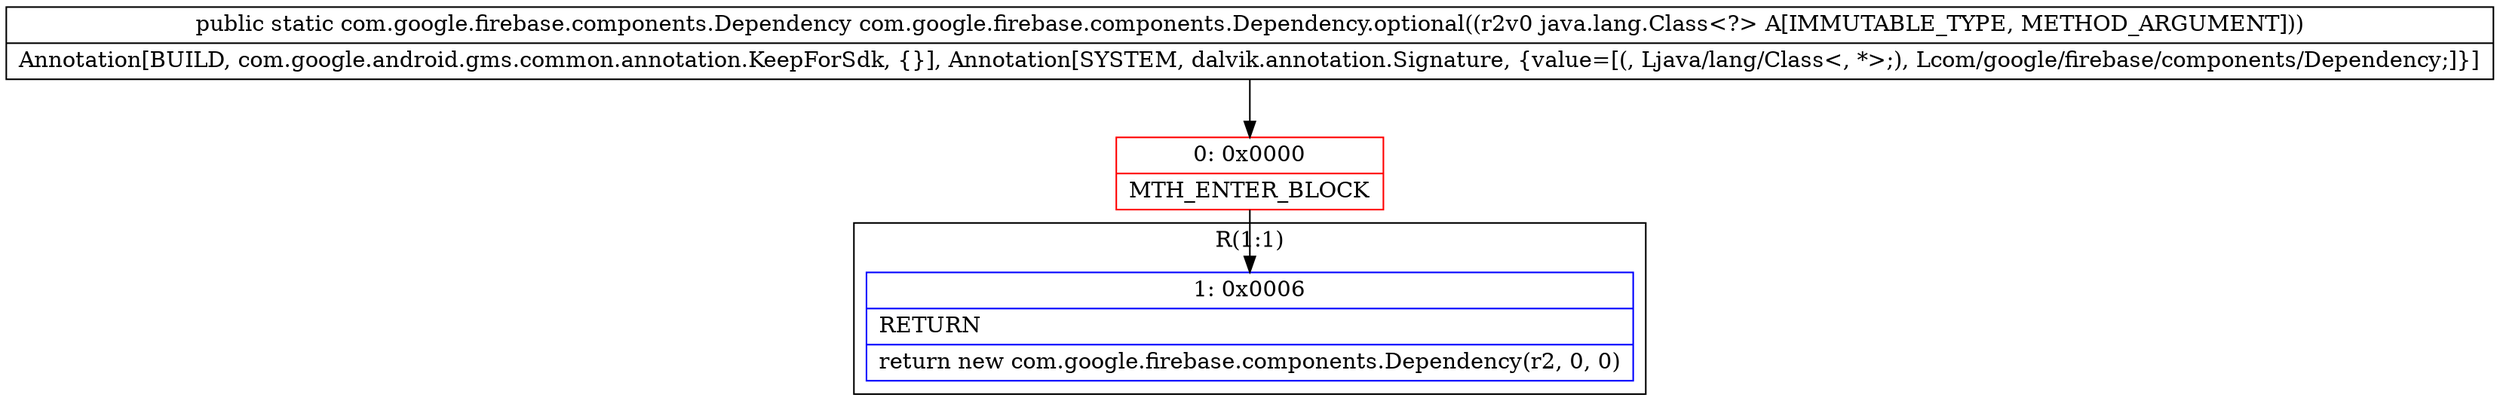 digraph "CFG forcom.google.firebase.components.Dependency.optional(Ljava\/lang\/Class;)Lcom\/google\/firebase\/components\/Dependency;" {
subgraph cluster_Region_174243029 {
label = "R(1:1)";
node [shape=record,color=blue];
Node_1 [shape=record,label="{1\:\ 0x0006|RETURN\l|return new com.google.firebase.components.Dependency(r2, 0, 0)\l}"];
}
Node_0 [shape=record,color=red,label="{0\:\ 0x0000|MTH_ENTER_BLOCK\l}"];
MethodNode[shape=record,label="{public static com.google.firebase.components.Dependency com.google.firebase.components.Dependency.optional((r2v0 java.lang.Class\<?\> A[IMMUTABLE_TYPE, METHOD_ARGUMENT]))  | Annotation[BUILD, com.google.android.gms.common.annotation.KeepForSdk, \{\}], Annotation[SYSTEM, dalvik.annotation.Signature, \{value=[(, Ljava\/lang\/Class\<, *\>;), Lcom\/google\/firebase\/components\/Dependency;]\}]\l}"];
MethodNode -> Node_0;
Node_0 -> Node_1;
}

